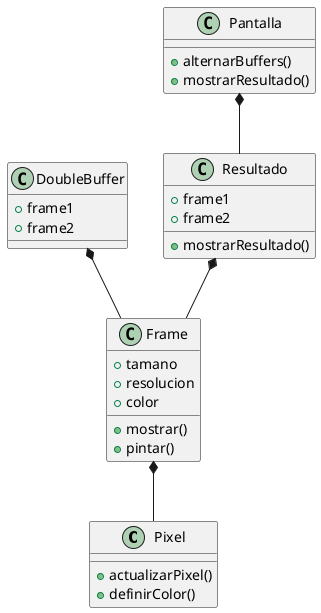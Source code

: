 @startuml Ejercicio 2
class Pixel {
  +actualizarPixel()
  +definirColor()
}

class Frame {
  +tamano
  +resolucion
  +color
  +mostrar()
  +pintar()
}

class DoubleBuffer {
  +frame1
  +frame2
}

class Resultado {
  +frame1
  +frame2
  +mostrarResultado()
}

class Pantalla {
  +alternarBuffers()
  +mostrarResultado()
}

Frame *-- Pixel
DoubleBuffer *-- Frame
Resultado *-- Frame
Pantalla *-- Resultado
@enduml
